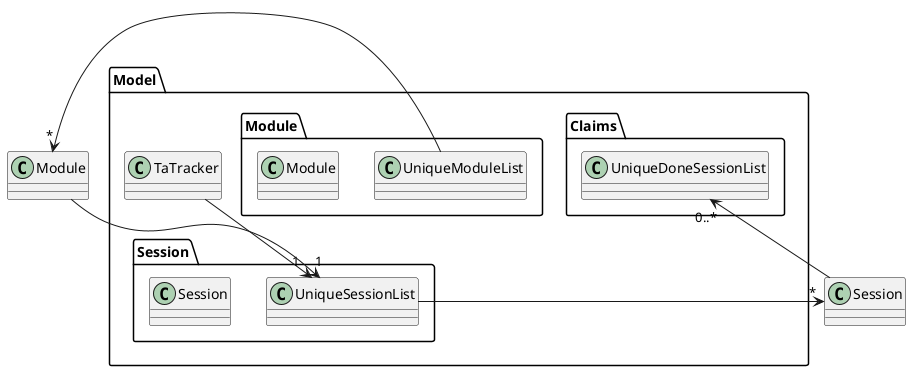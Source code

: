 @startuml
package Model {

class TaTracker

package Session {
class Session
class UniqueSessionList
}
package Claims {
class UniqueDoneSessionList
}
package Module {
class Module
class UniqueModuleList
}
}

TaTracker --> "1 " UniqueSessionList

UniqueModuleList -right-> "*" Module

Module --> "1  " UniqueSessionList

UniqueSessionList -right-> "*" Session

Session --> "0..*" UniqueDoneSessionList


@enduml

